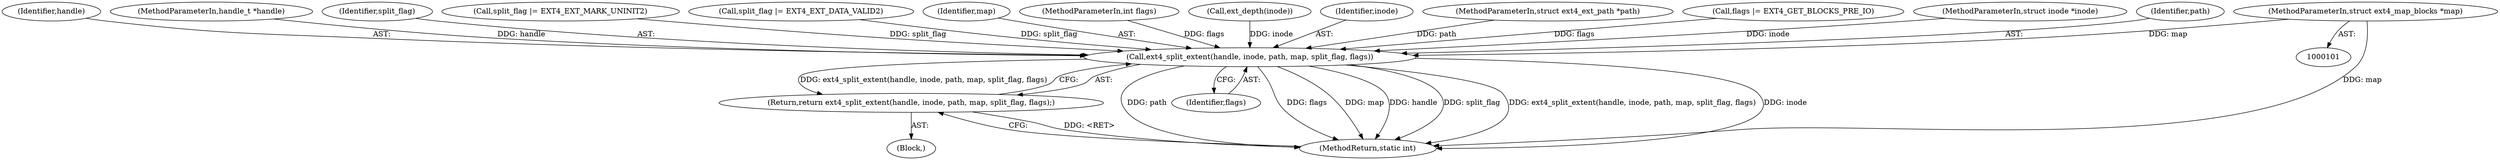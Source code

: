 digraph "0_linux_dee1f973ca341c266229faa5a1a5bb268bed3531_3@pointer" {
"1000104" [label="(MethodParameterIn,struct ext4_map_blocks *map)"];
"1000213" [label="(Call,ext4_split_extent(handle, inode, path, map, split_flag, flags))"];
"1000212" [label="(Return,return ext4_split_extent(handle, inode, path, map, split_flag, flags);)"];
"1000104" [label="(MethodParameterIn,struct ext4_map_blocks *map)"];
"1000214" [label="(Identifier,handle)"];
"1000102" [label="(MethodParameterIn,handle_t *handle)"];
"1000219" [label="(Identifier,flags)"];
"1000218" [label="(Identifier,split_flag)"];
"1000199" [label="(Call,split_flag |= EXT4_EXT_MARK_UNINIT2)"];
"1000220" [label="(MethodReturn,static int)"];
"1000206" [label="(Call,split_flag |= EXT4_EXT_DATA_VALID2)"];
"1000212" [label="(Return,return ext4_split_extent(handle, inode, path, map, split_flag, flags);)"];
"1000217" [label="(Identifier,map)"];
"1000106" [label="(MethodParameterIn,int flags)"];
"1000213" [label="(Call,ext4_split_extent(handle, inode, path, map, split_flag, flags))"];
"1000170" [label="(Call,ext_depth(inode))"];
"1000215" [label="(Identifier,inode)"];
"1000105" [label="(MethodParameterIn,struct ext4_ext_path *path)"];
"1000209" [label="(Call,flags |= EXT4_GET_BLOCKS_PRE_IO)"];
"1000103" [label="(MethodParameterIn,struct inode *inode)"];
"1000107" [label="(Block,)"];
"1000216" [label="(Identifier,path)"];
"1000104" -> "1000101"  [label="AST: "];
"1000104" -> "1000220"  [label="DDG: map"];
"1000104" -> "1000213"  [label="DDG: map"];
"1000213" -> "1000212"  [label="AST: "];
"1000213" -> "1000219"  [label="CFG: "];
"1000214" -> "1000213"  [label="AST: "];
"1000215" -> "1000213"  [label="AST: "];
"1000216" -> "1000213"  [label="AST: "];
"1000217" -> "1000213"  [label="AST: "];
"1000218" -> "1000213"  [label="AST: "];
"1000219" -> "1000213"  [label="AST: "];
"1000212" -> "1000213"  [label="CFG: "];
"1000213" -> "1000220"  [label="DDG: path"];
"1000213" -> "1000220"  [label="DDG: flags"];
"1000213" -> "1000220"  [label="DDG: map"];
"1000213" -> "1000220"  [label="DDG: handle"];
"1000213" -> "1000220"  [label="DDG: split_flag"];
"1000213" -> "1000220"  [label="DDG: ext4_split_extent(handle, inode, path, map, split_flag, flags)"];
"1000213" -> "1000220"  [label="DDG: inode"];
"1000213" -> "1000212"  [label="DDG: ext4_split_extent(handle, inode, path, map, split_flag, flags)"];
"1000102" -> "1000213"  [label="DDG: handle"];
"1000170" -> "1000213"  [label="DDG: inode"];
"1000103" -> "1000213"  [label="DDG: inode"];
"1000105" -> "1000213"  [label="DDG: path"];
"1000199" -> "1000213"  [label="DDG: split_flag"];
"1000206" -> "1000213"  [label="DDG: split_flag"];
"1000209" -> "1000213"  [label="DDG: flags"];
"1000106" -> "1000213"  [label="DDG: flags"];
"1000212" -> "1000107"  [label="AST: "];
"1000220" -> "1000212"  [label="CFG: "];
"1000212" -> "1000220"  [label="DDG: <RET>"];
}

